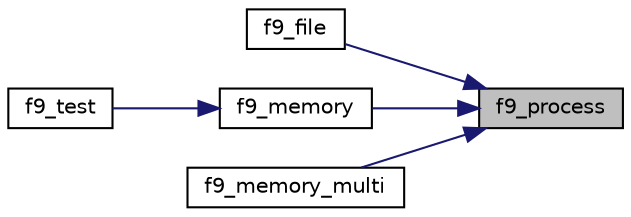 digraph "f9_process"
{
 // LATEX_PDF_SIZE
  edge [fontname="Helvetica",fontsize="10",labelfontname="Helvetica",labelfontsize="10"];
  node [fontname="Helvetica",fontsize="10",shape=record];
  rankdir="RL";
  Node2 [label="f9_process",height=0.2,width=0.4,color="black", fillcolor="grey75", style="filled", fontcolor="black",tooltip="Process data through f9-MAC."];
  Node2 -> Node3 [dir="back",color="midnightblue",fontsize="10",style="solid",fontname="Helvetica"];
  Node3 [label="f9_file",height=0.2,width=0.4,color="black", fillcolor="white", style="filled",URL="$f9__file_8c.html#a4c1ea12d1c638f066c93908a118ec404",tooltip="f9 a file"];
  Node2 -> Node4 [dir="back",color="midnightblue",fontsize="10",style="solid",fontname="Helvetica"];
  Node4 [label="f9_memory",height=0.2,width=0.4,color="black", fillcolor="white", style="filled",URL="$f9__memory_8c.html#a8d8a8a7f9014e8b36484d2c992e9eb10",tooltip="f9-MAC a block of memory"];
  Node4 -> Node5 [dir="back",color="midnightblue",fontsize="10",style="solid",fontname="Helvetica"];
  Node5 [label="f9_test",height=0.2,width=0.4,color="black", fillcolor="white", style="filled",URL="$f9__test_8c.html#a4457afc1800916455c35efd9b1acd142",tooltip="Test f9-MAC mode Return CRYPT_OK on succes."];
  Node2 -> Node6 [dir="back",color="midnightblue",fontsize="10",style="solid",fontname="Helvetica"];
  Node6 [label="f9_memory_multi",height=0.2,width=0.4,color="black", fillcolor="white", style="filled",URL="$f9__memory__multi_8c.html#a6d3cc7c6511a0e33997084a56a7f191f",tooltip="f9 multiple blocks of memory"];
}
